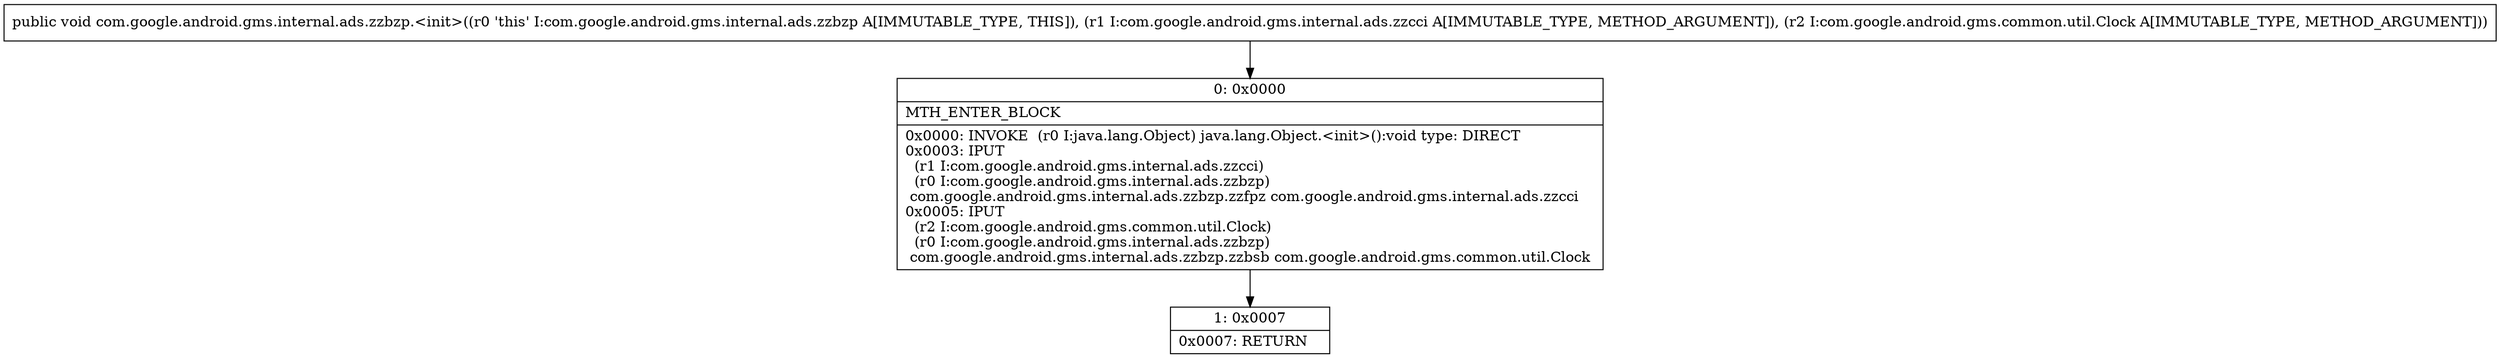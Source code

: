 digraph "CFG forcom.google.android.gms.internal.ads.zzbzp.\<init\>(Lcom\/google\/android\/gms\/internal\/ads\/zzcci;Lcom\/google\/android\/gms\/common\/util\/Clock;)V" {
Node_0 [shape=record,label="{0\:\ 0x0000|MTH_ENTER_BLOCK\l|0x0000: INVOKE  (r0 I:java.lang.Object) java.lang.Object.\<init\>():void type: DIRECT \l0x0003: IPUT  \l  (r1 I:com.google.android.gms.internal.ads.zzcci)\l  (r0 I:com.google.android.gms.internal.ads.zzbzp)\l com.google.android.gms.internal.ads.zzbzp.zzfpz com.google.android.gms.internal.ads.zzcci \l0x0005: IPUT  \l  (r2 I:com.google.android.gms.common.util.Clock)\l  (r0 I:com.google.android.gms.internal.ads.zzbzp)\l com.google.android.gms.internal.ads.zzbzp.zzbsb com.google.android.gms.common.util.Clock \l}"];
Node_1 [shape=record,label="{1\:\ 0x0007|0x0007: RETURN   \l}"];
MethodNode[shape=record,label="{public void com.google.android.gms.internal.ads.zzbzp.\<init\>((r0 'this' I:com.google.android.gms.internal.ads.zzbzp A[IMMUTABLE_TYPE, THIS]), (r1 I:com.google.android.gms.internal.ads.zzcci A[IMMUTABLE_TYPE, METHOD_ARGUMENT]), (r2 I:com.google.android.gms.common.util.Clock A[IMMUTABLE_TYPE, METHOD_ARGUMENT])) }"];
MethodNode -> Node_0;
Node_0 -> Node_1;
}

